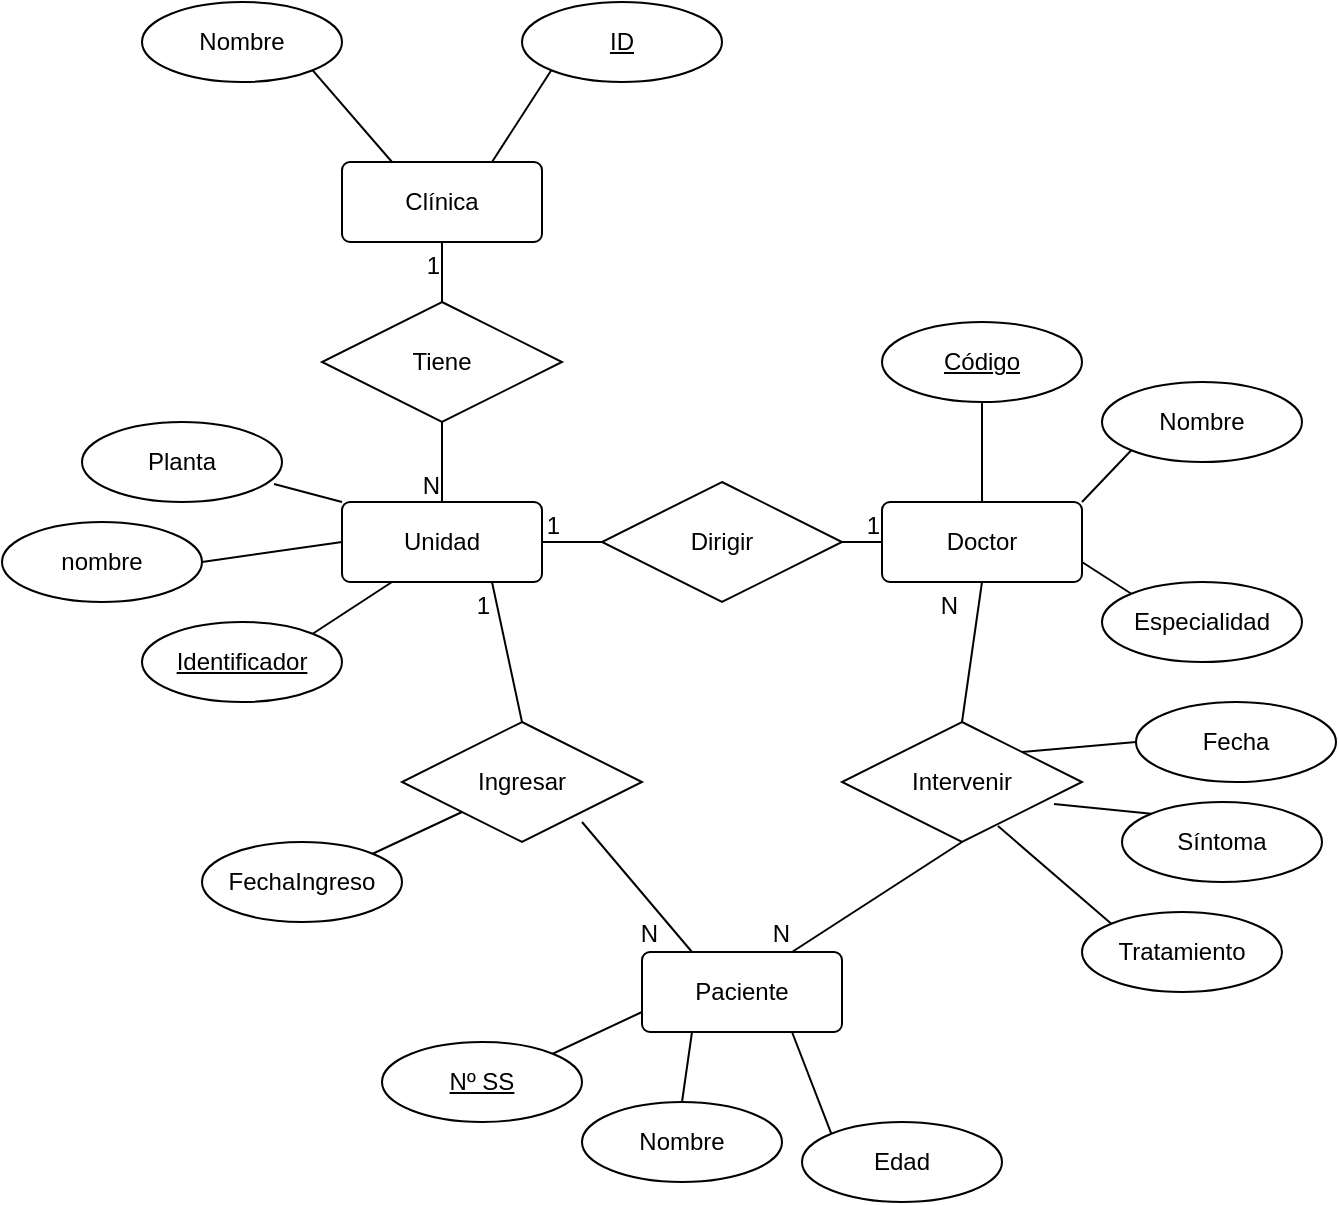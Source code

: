 <mxfile version="26.0.14">
  <diagram name="Página-1" id="mKz1V-gt42HFdzZXFHjj">
    <mxGraphModel dx="1348" dy="750" grid="1" gridSize="10" guides="1" tooltips="1" connect="1" arrows="1" fold="1" page="1" pageScale="1" pageWidth="827" pageHeight="1169" math="0" shadow="0">
      <root>
        <mxCell id="0" />
        <mxCell id="1" parent="0" />
        <mxCell id="U3GPS8S-aD6sG96hgLvS-1" value="Clínica" style="rounded=1;arcSize=10;whiteSpace=wrap;html=1;align=center;" vertex="1" parent="1">
          <mxGeometry x="330" y="190" width="100" height="40" as="geometry" />
        </mxCell>
        <mxCell id="U3GPS8S-aD6sG96hgLvS-2" value="Nombre" style="ellipse;whiteSpace=wrap;html=1;align=center;" vertex="1" parent="1">
          <mxGeometry x="230" y="110" width="100" height="40" as="geometry" />
        </mxCell>
        <mxCell id="U3GPS8S-aD6sG96hgLvS-3" value="ID" style="ellipse;whiteSpace=wrap;html=1;align=center;fontStyle=4;" vertex="1" parent="1">
          <mxGeometry x="420" y="110" width="100" height="40" as="geometry" />
        </mxCell>
        <mxCell id="U3GPS8S-aD6sG96hgLvS-4" value="" style="endArrow=none;html=1;rounded=0;entryX=0;entryY=1;entryDx=0;entryDy=0;exitX=0.75;exitY=0;exitDx=0;exitDy=0;" edge="1" parent="1" source="U3GPS8S-aD6sG96hgLvS-1" target="U3GPS8S-aD6sG96hgLvS-3">
          <mxGeometry relative="1" as="geometry">
            <mxPoint x="330" y="390" as="sourcePoint" />
            <mxPoint x="490" y="390" as="targetPoint" />
          </mxGeometry>
        </mxCell>
        <mxCell id="U3GPS8S-aD6sG96hgLvS-5" value="" style="endArrow=none;html=1;rounded=0;entryX=1;entryY=1;entryDx=0;entryDy=0;exitX=0.25;exitY=0;exitDx=0;exitDy=0;" edge="1" parent="1" source="U3GPS8S-aD6sG96hgLvS-1" target="U3GPS8S-aD6sG96hgLvS-2">
          <mxGeometry relative="1" as="geometry">
            <mxPoint x="330" y="390" as="sourcePoint" />
            <mxPoint x="490" y="390" as="targetPoint" />
          </mxGeometry>
        </mxCell>
        <mxCell id="U3GPS8S-aD6sG96hgLvS-6" value="Tiene" style="shape=rhombus;perimeter=rhombusPerimeter;whiteSpace=wrap;html=1;align=center;" vertex="1" parent="1">
          <mxGeometry x="320" y="260" width="120" height="60" as="geometry" />
        </mxCell>
        <mxCell id="U3GPS8S-aD6sG96hgLvS-7" value="Unidad" style="rounded=1;arcSize=10;whiteSpace=wrap;html=1;align=center;" vertex="1" parent="1">
          <mxGeometry x="330" y="360" width="100" height="40" as="geometry" />
        </mxCell>
        <mxCell id="U3GPS8S-aD6sG96hgLvS-9" value="" style="endArrow=none;html=1;rounded=0;exitX=0.5;exitY=1;exitDx=0;exitDy=0;entryX=0.5;entryY=0;entryDx=0;entryDy=0;" edge="1" parent="1" source="U3GPS8S-aD6sG96hgLvS-6" target="U3GPS8S-aD6sG96hgLvS-7">
          <mxGeometry relative="1" as="geometry">
            <mxPoint x="330" y="390" as="sourcePoint" />
            <mxPoint x="490" y="390" as="targetPoint" />
          </mxGeometry>
        </mxCell>
        <mxCell id="U3GPS8S-aD6sG96hgLvS-10" value="N" style="resizable=0;html=1;whiteSpace=wrap;align=right;verticalAlign=bottom;" connectable="0" vertex="1" parent="U3GPS8S-aD6sG96hgLvS-9">
          <mxGeometry x="1" relative="1" as="geometry" />
        </mxCell>
        <mxCell id="U3GPS8S-aD6sG96hgLvS-11" value="" style="endArrow=none;html=1;rounded=0;entryX=0.5;entryY=1;entryDx=0;entryDy=0;exitX=0.5;exitY=0;exitDx=0;exitDy=0;" edge="1" parent="1" source="U3GPS8S-aD6sG96hgLvS-6" target="U3GPS8S-aD6sG96hgLvS-1">
          <mxGeometry relative="1" as="geometry">
            <mxPoint x="330" y="390" as="sourcePoint" />
            <mxPoint x="490" y="390" as="targetPoint" />
          </mxGeometry>
        </mxCell>
        <mxCell id="U3GPS8S-aD6sG96hgLvS-12" value="1" style="resizable=0;html=1;whiteSpace=wrap;align=right;verticalAlign=bottom;" connectable="0" vertex="1" parent="U3GPS8S-aD6sG96hgLvS-11">
          <mxGeometry x="1" relative="1" as="geometry">
            <mxPoint y="20" as="offset" />
          </mxGeometry>
        </mxCell>
        <mxCell id="U3GPS8S-aD6sG96hgLvS-14" value="Doctor" style="rounded=1;arcSize=10;whiteSpace=wrap;html=1;align=center;" vertex="1" parent="1">
          <mxGeometry x="600" y="360" width="100" height="40" as="geometry" />
        </mxCell>
        <mxCell id="U3GPS8S-aD6sG96hgLvS-15" value="Código" style="ellipse;whiteSpace=wrap;html=1;align=center;fontStyle=4;" vertex="1" parent="1">
          <mxGeometry x="600" y="270" width="100" height="40" as="geometry" />
        </mxCell>
        <mxCell id="U3GPS8S-aD6sG96hgLvS-16" value="Nombre" style="ellipse;whiteSpace=wrap;html=1;align=center;" vertex="1" parent="1">
          <mxGeometry x="710" y="300" width="100" height="40" as="geometry" />
        </mxCell>
        <mxCell id="U3GPS8S-aD6sG96hgLvS-17" value="Especialidad" style="ellipse;whiteSpace=wrap;html=1;align=center;" vertex="1" parent="1">
          <mxGeometry x="710" y="400" width="100" height="40" as="geometry" />
        </mxCell>
        <mxCell id="U3GPS8S-aD6sG96hgLvS-18" value="" style="endArrow=none;html=1;rounded=0;entryX=0.5;entryY=1;entryDx=0;entryDy=0;exitX=0.5;exitY=0;exitDx=0;exitDy=0;" edge="1" parent="1" source="U3GPS8S-aD6sG96hgLvS-14" target="U3GPS8S-aD6sG96hgLvS-15">
          <mxGeometry relative="1" as="geometry">
            <mxPoint x="330" y="390" as="sourcePoint" />
            <mxPoint x="490" y="390" as="targetPoint" />
          </mxGeometry>
        </mxCell>
        <mxCell id="U3GPS8S-aD6sG96hgLvS-19" value="" style="endArrow=none;html=1;rounded=0;entryX=0;entryY=1;entryDx=0;entryDy=0;exitX=1;exitY=0;exitDx=0;exitDy=0;" edge="1" parent="1" source="U3GPS8S-aD6sG96hgLvS-14" target="U3GPS8S-aD6sG96hgLvS-16">
          <mxGeometry relative="1" as="geometry">
            <mxPoint x="330" y="390" as="sourcePoint" />
            <mxPoint x="490" y="390" as="targetPoint" />
          </mxGeometry>
        </mxCell>
        <mxCell id="U3GPS8S-aD6sG96hgLvS-20" value="" style="endArrow=none;html=1;rounded=0;entryX=0;entryY=0;entryDx=0;entryDy=0;exitX=1;exitY=0.75;exitDx=0;exitDy=0;" edge="1" parent="1" source="U3GPS8S-aD6sG96hgLvS-14" target="U3GPS8S-aD6sG96hgLvS-17">
          <mxGeometry relative="1" as="geometry">
            <mxPoint x="330" y="390" as="sourcePoint" />
            <mxPoint x="490" y="390" as="targetPoint" />
          </mxGeometry>
        </mxCell>
        <mxCell id="U3GPS8S-aD6sG96hgLvS-21" value="Dirigir" style="shape=rhombus;perimeter=rhombusPerimeter;whiteSpace=wrap;html=1;align=center;" vertex="1" parent="1">
          <mxGeometry x="460" y="350" width="120" height="60" as="geometry" />
        </mxCell>
        <mxCell id="U3GPS8S-aD6sG96hgLvS-23" value="" style="endArrow=none;html=1;rounded=0;entryX=0;entryY=0.5;entryDx=0;entryDy=0;" edge="1" parent="1" source="U3GPS8S-aD6sG96hgLvS-21" target="U3GPS8S-aD6sG96hgLvS-14">
          <mxGeometry relative="1" as="geometry">
            <mxPoint x="330" y="390" as="sourcePoint" />
            <mxPoint x="490" y="390" as="targetPoint" />
          </mxGeometry>
        </mxCell>
        <mxCell id="U3GPS8S-aD6sG96hgLvS-24" value="1" style="resizable=0;html=1;whiteSpace=wrap;align=right;verticalAlign=bottom;" connectable="0" vertex="1" parent="U3GPS8S-aD6sG96hgLvS-23">
          <mxGeometry x="1" relative="1" as="geometry" />
        </mxCell>
        <mxCell id="U3GPS8S-aD6sG96hgLvS-25" value="" style="endArrow=none;html=1;rounded=0;entryX=1;entryY=0.5;entryDx=0;entryDy=0;exitX=0;exitY=0.5;exitDx=0;exitDy=0;" edge="1" parent="1" source="U3GPS8S-aD6sG96hgLvS-21" target="U3GPS8S-aD6sG96hgLvS-7">
          <mxGeometry relative="1" as="geometry">
            <mxPoint x="330" y="390" as="sourcePoint" />
            <mxPoint x="490" y="390" as="targetPoint" />
          </mxGeometry>
        </mxCell>
        <mxCell id="U3GPS8S-aD6sG96hgLvS-26" value="1" style="resizable=0;html=1;whiteSpace=wrap;align=right;verticalAlign=bottom;" connectable="0" vertex="1" parent="U3GPS8S-aD6sG96hgLvS-25">
          <mxGeometry x="1" relative="1" as="geometry">
            <mxPoint x="10" as="offset" />
          </mxGeometry>
        </mxCell>
        <mxCell id="U3GPS8S-aD6sG96hgLvS-27" value="Paciente" style="rounded=1;arcSize=10;whiteSpace=wrap;html=1;align=center;" vertex="1" parent="1">
          <mxGeometry x="480" y="585" width="100" height="40" as="geometry" />
        </mxCell>
        <mxCell id="U3GPS8S-aD6sG96hgLvS-28" value="Nº SS" style="ellipse;whiteSpace=wrap;html=1;align=center;fontStyle=4;" vertex="1" parent="1">
          <mxGeometry x="350" y="630" width="100" height="40" as="geometry" />
        </mxCell>
        <mxCell id="U3GPS8S-aD6sG96hgLvS-29" value="Nombre" style="ellipse;whiteSpace=wrap;html=1;align=center;" vertex="1" parent="1">
          <mxGeometry x="450" y="660" width="100" height="40" as="geometry" />
        </mxCell>
        <mxCell id="U3GPS8S-aD6sG96hgLvS-30" value="Edad" style="ellipse;whiteSpace=wrap;html=1;align=center;" vertex="1" parent="1">
          <mxGeometry x="560" y="670" width="100" height="40" as="geometry" />
        </mxCell>
        <mxCell id="U3GPS8S-aD6sG96hgLvS-31" value="FechaIngreso" style="ellipse;whiteSpace=wrap;html=1;align=center;" vertex="1" parent="1">
          <mxGeometry x="260" y="530" width="100" height="40" as="geometry" />
        </mxCell>
        <mxCell id="U3GPS8S-aD6sG96hgLvS-32" value="" style="endArrow=none;html=1;rounded=0;entryX=0;entryY=0.75;entryDx=0;entryDy=0;exitX=1;exitY=0;exitDx=0;exitDy=0;" edge="1" parent="1" source="U3GPS8S-aD6sG96hgLvS-28" target="U3GPS8S-aD6sG96hgLvS-27">
          <mxGeometry relative="1" as="geometry">
            <mxPoint x="330" y="390" as="sourcePoint" />
            <mxPoint x="490" y="390" as="targetPoint" />
          </mxGeometry>
        </mxCell>
        <mxCell id="U3GPS8S-aD6sG96hgLvS-33" value="" style="endArrow=none;html=1;rounded=0;entryX=0.5;entryY=0;entryDx=0;entryDy=0;exitX=0.25;exitY=1;exitDx=0;exitDy=0;" edge="1" parent="1" source="U3GPS8S-aD6sG96hgLvS-27" target="U3GPS8S-aD6sG96hgLvS-29">
          <mxGeometry relative="1" as="geometry">
            <mxPoint x="310" y="540" as="sourcePoint" />
            <mxPoint x="470" y="540" as="targetPoint" />
          </mxGeometry>
        </mxCell>
        <mxCell id="U3GPS8S-aD6sG96hgLvS-34" value="" style="endArrow=none;html=1;rounded=0;entryX=0;entryY=0;entryDx=0;entryDy=0;exitX=0.75;exitY=1;exitDx=0;exitDy=0;" edge="1" parent="1" source="U3GPS8S-aD6sG96hgLvS-27" target="U3GPS8S-aD6sG96hgLvS-30">
          <mxGeometry relative="1" as="geometry">
            <mxPoint x="360" y="560" as="sourcePoint" />
            <mxPoint x="520" y="560" as="targetPoint" />
          </mxGeometry>
        </mxCell>
        <mxCell id="U3GPS8S-aD6sG96hgLvS-36" value="" style="endArrow=none;html=1;rounded=0;entryX=1;entryY=0;entryDx=0;entryDy=0;exitX=0;exitY=1;exitDx=0;exitDy=0;" edge="1" parent="1" source="U3GPS8S-aD6sG96hgLvS-37" target="U3GPS8S-aD6sG96hgLvS-31">
          <mxGeometry relative="1" as="geometry">
            <mxPoint x="370" y="500" as="sourcePoint" />
            <mxPoint x="530" y="500" as="targetPoint" />
          </mxGeometry>
        </mxCell>
        <mxCell id="U3GPS8S-aD6sG96hgLvS-37" value="Ingresar" style="shape=rhombus;perimeter=rhombusPerimeter;whiteSpace=wrap;html=1;align=center;" vertex="1" parent="1">
          <mxGeometry x="360" y="470" width="120" height="60" as="geometry" />
        </mxCell>
        <mxCell id="U3GPS8S-aD6sG96hgLvS-38" value="" style="endArrow=none;html=1;rounded=0;entryX=0.25;entryY=0;entryDx=0;entryDy=0;" edge="1" parent="1" target="U3GPS8S-aD6sG96hgLvS-27">
          <mxGeometry relative="1" as="geometry">
            <mxPoint x="450" y="520" as="sourcePoint" />
            <mxPoint x="490" y="390" as="targetPoint" />
          </mxGeometry>
        </mxCell>
        <mxCell id="U3GPS8S-aD6sG96hgLvS-39" value="N" style="resizable=0;html=1;whiteSpace=wrap;align=right;verticalAlign=bottom;" connectable="0" vertex="1" parent="U3GPS8S-aD6sG96hgLvS-38">
          <mxGeometry x="1" relative="1" as="geometry">
            <mxPoint x="-15" as="offset" />
          </mxGeometry>
        </mxCell>
        <mxCell id="U3GPS8S-aD6sG96hgLvS-40" value="" style="endArrow=none;html=1;rounded=0;entryX=0.75;entryY=1;entryDx=0;entryDy=0;exitX=0.5;exitY=0;exitDx=0;exitDy=0;" edge="1" parent="1" source="U3GPS8S-aD6sG96hgLvS-37" target="U3GPS8S-aD6sG96hgLvS-7">
          <mxGeometry relative="1" as="geometry">
            <mxPoint x="330" y="390" as="sourcePoint" />
            <mxPoint x="490" y="390" as="targetPoint" />
          </mxGeometry>
        </mxCell>
        <mxCell id="U3GPS8S-aD6sG96hgLvS-41" value="1" style="resizable=0;html=1;whiteSpace=wrap;align=right;verticalAlign=bottom;" connectable="0" vertex="1" parent="U3GPS8S-aD6sG96hgLvS-40">
          <mxGeometry x="1" relative="1" as="geometry">
            <mxPoint y="20" as="offset" />
          </mxGeometry>
        </mxCell>
        <mxCell id="U3GPS8S-aD6sG96hgLvS-42" value="Intervenir" style="shape=rhombus;perimeter=rhombusPerimeter;whiteSpace=wrap;html=1;align=center;" vertex="1" parent="1">
          <mxGeometry x="580" y="470" width="120" height="60" as="geometry" />
        </mxCell>
        <mxCell id="U3GPS8S-aD6sG96hgLvS-43" value="" style="endArrow=none;html=1;rounded=0;entryX=0.5;entryY=1;entryDx=0;entryDy=0;exitX=0.5;exitY=0;exitDx=0;exitDy=0;" edge="1" parent="1" source="U3GPS8S-aD6sG96hgLvS-42" target="U3GPS8S-aD6sG96hgLvS-14">
          <mxGeometry relative="1" as="geometry">
            <mxPoint x="330" y="390" as="sourcePoint" />
            <mxPoint x="490" y="390" as="targetPoint" />
          </mxGeometry>
        </mxCell>
        <mxCell id="U3GPS8S-aD6sG96hgLvS-44" value="N" style="resizable=0;html=1;whiteSpace=wrap;align=right;verticalAlign=bottom;" connectable="0" vertex="1" parent="U3GPS8S-aD6sG96hgLvS-43">
          <mxGeometry x="1" relative="1" as="geometry">
            <mxPoint x="-10" y="20" as="offset" />
          </mxGeometry>
        </mxCell>
        <mxCell id="U3GPS8S-aD6sG96hgLvS-45" value="" style="endArrow=none;html=1;rounded=0;entryX=0.75;entryY=0;entryDx=0;entryDy=0;exitX=0.5;exitY=1;exitDx=0;exitDy=0;" edge="1" parent="1" source="U3GPS8S-aD6sG96hgLvS-42" target="U3GPS8S-aD6sG96hgLvS-27">
          <mxGeometry relative="1" as="geometry">
            <mxPoint x="330" y="390" as="sourcePoint" />
            <mxPoint x="490" y="390" as="targetPoint" />
          </mxGeometry>
        </mxCell>
        <mxCell id="U3GPS8S-aD6sG96hgLvS-46" value="N" style="resizable=0;html=1;whiteSpace=wrap;align=right;verticalAlign=bottom;" connectable="0" vertex="1" parent="U3GPS8S-aD6sG96hgLvS-45">
          <mxGeometry x="1" relative="1" as="geometry" />
        </mxCell>
        <mxCell id="U3GPS8S-aD6sG96hgLvS-47" value="Fecha" style="ellipse;whiteSpace=wrap;html=1;align=center;" vertex="1" parent="1">
          <mxGeometry x="727" y="460" width="100" height="40" as="geometry" />
        </mxCell>
        <mxCell id="U3GPS8S-aD6sG96hgLvS-48" value="Tratamiento" style="ellipse;whiteSpace=wrap;html=1;align=center;" vertex="1" parent="1">
          <mxGeometry x="700" y="565" width="100" height="40" as="geometry" />
        </mxCell>
        <mxCell id="U3GPS8S-aD6sG96hgLvS-49" value="Síntoma" style="ellipse;whiteSpace=wrap;html=1;align=center;" vertex="1" parent="1">
          <mxGeometry x="720" y="510" width="100" height="40" as="geometry" />
        </mxCell>
        <mxCell id="U3GPS8S-aD6sG96hgLvS-50" value="" style="endArrow=none;html=1;rounded=0;entryX=0;entryY=0.5;entryDx=0;entryDy=0;exitX=1;exitY=0;exitDx=0;exitDy=0;" edge="1" parent="1" source="U3GPS8S-aD6sG96hgLvS-42" target="U3GPS8S-aD6sG96hgLvS-47">
          <mxGeometry relative="1" as="geometry">
            <mxPoint x="330" y="390" as="sourcePoint" />
            <mxPoint x="490" y="390" as="targetPoint" />
          </mxGeometry>
        </mxCell>
        <mxCell id="U3GPS8S-aD6sG96hgLvS-51" value="" style="endArrow=none;html=1;rounded=0;entryX=0;entryY=0;entryDx=0;entryDy=0;exitX=0.883;exitY=0.683;exitDx=0;exitDy=0;exitPerimeter=0;" edge="1" parent="1" source="U3GPS8S-aD6sG96hgLvS-42" target="U3GPS8S-aD6sG96hgLvS-49">
          <mxGeometry relative="1" as="geometry">
            <mxPoint x="330" y="390" as="sourcePoint" />
            <mxPoint x="490" y="390" as="targetPoint" />
          </mxGeometry>
        </mxCell>
        <mxCell id="U3GPS8S-aD6sG96hgLvS-52" value="" style="endArrow=none;html=1;rounded=0;entryX=0;entryY=0;entryDx=0;entryDy=0;exitX=0.65;exitY=0.867;exitDx=0;exitDy=0;exitPerimeter=0;" edge="1" parent="1" source="U3GPS8S-aD6sG96hgLvS-42" target="U3GPS8S-aD6sG96hgLvS-48">
          <mxGeometry relative="1" as="geometry">
            <mxPoint x="330" y="390" as="sourcePoint" />
            <mxPoint x="490" y="390" as="targetPoint" />
          </mxGeometry>
        </mxCell>
        <mxCell id="U3GPS8S-aD6sG96hgLvS-53" value="Planta" style="ellipse;whiteSpace=wrap;html=1;align=center;" vertex="1" parent="1">
          <mxGeometry x="200" y="320" width="100" height="40" as="geometry" />
        </mxCell>
        <mxCell id="U3GPS8S-aD6sG96hgLvS-54" value="nombre" style="ellipse;whiteSpace=wrap;html=1;align=center;" vertex="1" parent="1">
          <mxGeometry x="160" y="370" width="100" height="40" as="geometry" />
        </mxCell>
        <mxCell id="U3GPS8S-aD6sG96hgLvS-56" value="Identificador" style="ellipse;whiteSpace=wrap;html=1;align=center;fontStyle=4;" vertex="1" parent="1">
          <mxGeometry x="230" y="420" width="100" height="40" as="geometry" />
        </mxCell>
        <mxCell id="U3GPS8S-aD6sG96hgLvS-57" value="" style="endArrow=none;html=1;rounded=0;entryX=0;entryY=0;entryDx=0;entryDy=0;exitX=0.96;exitY=0.775;exitDx=0;exitDy=0;exitPerimeter=0;" edge="1" parent="1" source="U3GPS8S-aD6sG96hgLvS-53" target="U3GPS8S-aD6sG96hgLvS-7">
          <mxGeometry relative="1" as="geometry">
            <mxPoint x="330" y="390" as="sourcePoint" />
            <mxPoint x="490" y="390" as="targetPoint" />
          </mxGeometry>
        </mxCell>
        <mxCell id="U3GPS8S-aD6sG96hgLvS-58" value="" style="endArrow=none;html=1;rounded=0;entryX=0;entryY=0.5;entryDx=0;entryDy=0;exitX=1;exitY=0.5;exitDx=0;exitDy=0;" edge="1" parent="1" source="U3GPS8S-aD6sG96hgLvS-54" target="U3GPS8S-aD6sG96hgLvS-7">
          <mxGeometry relative="1" as="geometry">
            <mxPoint x="330" y="390" as="sourcePoint" />
            <mxPoint x="490" y="390" as="targetPoint" />
          </mxGeometry>
        </mxCell>
        <mxCell id="U3GPS8S-aD6sG96hgLvS-59" value="" style="endArrow=none;html=1;rounded=0;entryX=0.25;entryY=1;entryDx=0;entryDy=0;exitX=1;exitY=0;exitDx=0;exitDy=0;" edge="1" parent="1" source="U3GPS8S-aD6sG96hgLvS-56" target="U3GPS8S-aD6sG96hgLvS-7">
          <mxGeometry relative="1" as="geometry">
            <mxPoint x="330" y="390" as="sourcePoint" />
            <mxPoint x="490" y="390" as="targetPoint" />
          </mxGeometry>
        </mxCell>
      </root>
    </mxGraphModel>
  </diagram>
</mxfile>

